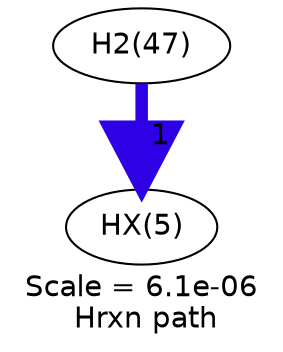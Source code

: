 digraph reaction_paths {
center=1;
s11 -> s25[fontname="Helvetica", style="setlinewidth(6)", arrowsize=3, color="0.7, 1.5, 0.9"
, label=" 1"];
s11 [ fontname="Helvetica", label="H2(47)"];
s25 [ fontname="Helvetica", label="HX(5)"];
 label = "Scale = 6.1e-06\l Hrxn path";
 fontname = "Helvetica";
}
